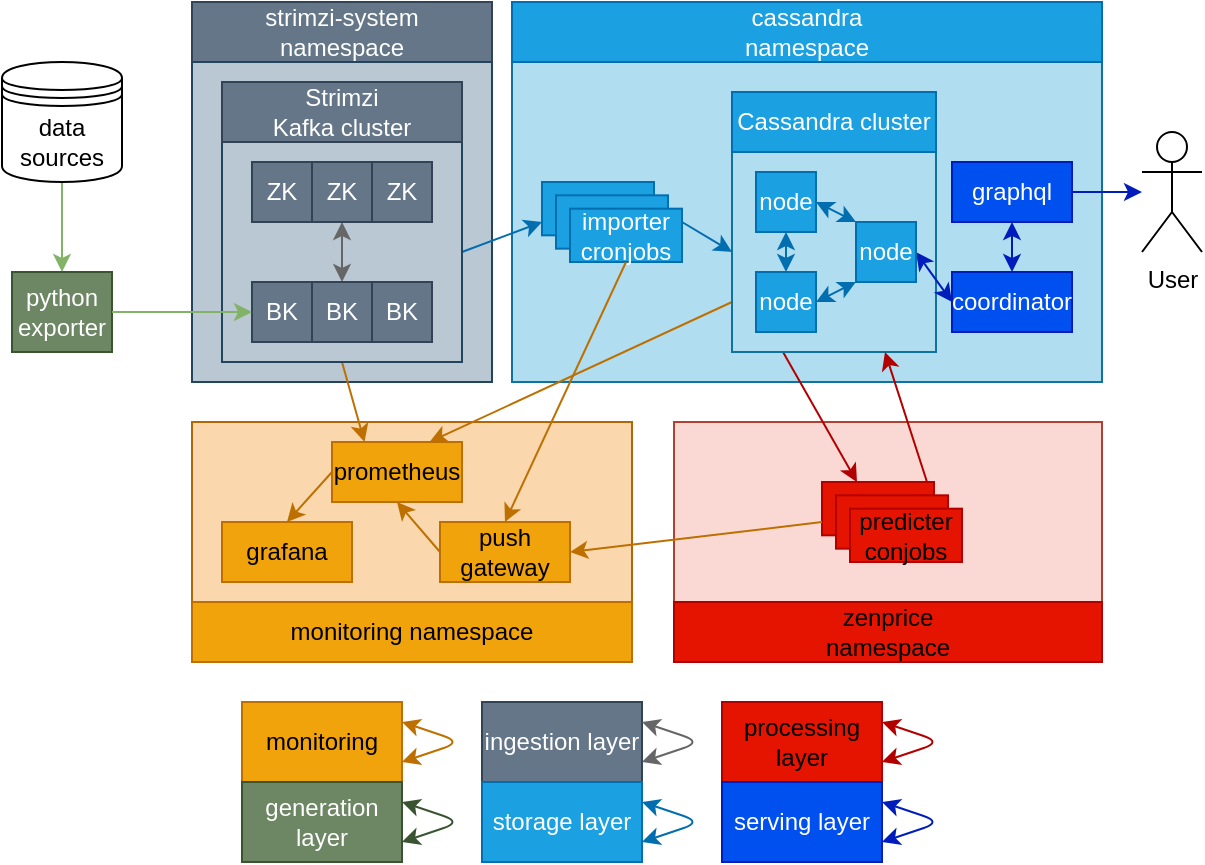<mxfile>
    <diagram id="gX_J5XxMBJwwwniOG3Np" name="Page-1">
        <mxGraphModel dx="2333" dy="990" grid="1" gridSize="10" guides="1" tooltips="1" connect="1" arrows="1" fold="1" page="1" pageScale="1" pageWidth="850" pageHeight="1100" math="0" shadow="0">
            <root>
                <mxCell id="0"/>
                <mxCell id="1" parent="0"/>
                <mxCell id="19" value="" style="rounded=0;whiteSpace=wrap;html=1;fillColor=#b1ddf0;strokeColor=#10739e;" parent="1" vertex="1">
                    <mxGeometry x="-465" y="270" width="295" height="160" as="geometry"/>
                </mxCell>
                <mxCell id="18" value="" style="rounded=0;whiteSpace=wrap;html=1;fillColor=#fad9d5;strokeColor=#ae4132;" parent="1" vertex="1">
                    <mxGeometry x="-384" y="450" width="214" height="90" as="geometry"/>
                </mxCell>
                <mxCell id="109" value="" style="rounded=0;whiteSpace=wrap;html=1;fillColor=#fad7ac;strokeColor=#b46504;" parent="1" vertex="1">
                    <mxGeometry x="-625" y="450" width="220" height="90" as="geometry"/>
                </mxCell>
                <mxCell id="16" value="strimzi-system&lt;br&gt;namespace" style="rounded=0;whiteSpace=wrap;html=1;fillColor=#647687;fontColor=#ffffff;strokeColor=#314354;" parent="1" vertex="1">
                    <mxGeometry x="-625" y="240" width="150" height="30" as="geometry"/>
                </mxCell>
                <mxCell id="17" value="&lt;font color=&quot;#000000&quot;&gt;zenprice&lt;br&gt;namespace&lt;/font&gt;" style="rounded=0;whiteSpace=wrap;html=1;fillColor=#e51400;fontColor=#ffffff;strokeColor=#B20000;" parent="1" vertex="1">
                    <mxGeometry x="-384" y="540" width="214" height="30" as="geometry"/>
                </mxCell>
                <mxCell id="20" value="cassandra&lt;br&gt;namespace" style="rounded=0;whiteSpace=wrap;html=1;fillColor=#1ba1e2;fontColor=#ffffff;strokeColor=#006EAF;" parent="1" vertex="1">
                    <mxGeometry x="-465" y="240" width="295" height="30" as="geometry"/>
                </mxCell>
                <mxCell id="69" value="monitoring namespace" style="rounded=0;whiteSpace=wrap;html=1;fillColor=#f0a30a;fontColor=#000000;strokeColor=#BD7000;" parent="1" vertex="1">
                    <mxGeometry x="-625" y="540" width="220" height="30" as="geometry"/>
                </mxCell>
                <mxCell id="186" style="edgeStyle=none;html=1;exitX=0;exitY=0.5;exitDx=0;exitDy=0;entryX=0.5;entryY=0;entryDx=0;entryDy=0;fontColor=#000000;fillColor=#f0a30a;strokeColor=#BD7000;" parent="1" source="75" target="76" edge="1">
                    <mxGeometry relative="1" as="geometry"/>
                </mxCell>
                <mxCell id="75" value="prometheus" style="rounded=0;whiteSpace=wrap;html=1;fillColor=#f0a30a;fontColor=#000000;strokeColor=#BD7000;" parent="1" vertex="1">
                    <mxGeometry x="-555" y="460" width="65" height="30" as="geometry"/>
                </mxCell>
                <mxCell id="76" value="grafana" style="rounded=0;whiteSpace=wrap;html=1;fillColor=#f0a30a;fontColor=#000000;strokeColor=#BD7000;" parent="1" vertex="1">
                    <mxGeometry x="-610" y="500" width="65" height="30" as="geometry"/>
                </mxCell>
                <mxCell id="177" style="edgeStyle=none;html=1;exitX=0;exitY=0.5;exitDx=0;exitDy=0;entryX=0.5;entryY=1;entryDx=0;entryDy=0;fontColor=#000000;fillColor=#f0a30a;strokeColor=#BD7000;" parent="1" source="91" target="75" edge="1">
                    <mxGeometry relative="1" as="geometry"/>
                </mxCell>
                <mxCell id="91" value="push&lt;br&gt;gateway" style="rounded=0;whiteSpace=wrap;html=1;fillColor=#f0a30a;fontColor=#000000;strokeColor=#BD7000;" parent="1" vertex="1">
                    <mxGeometry x="-501" y="500" width="65" height="30" as="geometry"/>
                </mxCell>
                <mxCell id="151" style="edgeStyle=none;html=1;exitX=0.5;exitY=1;exitDx=0;exitDy=0;fillColor=#d5e8d4;strokeColor=#82b366;gradientColor=#97d077;" parent="1" source="100" target="101" edge="1">
                    <mxGeometry relative="1" as="geometry"/>
                </mxCell>
                <mxCell id="100" value="data sources" style="shape=datastore;whiteSpace=wrap;html=1;" parent="1" vertex="1">
                    <mxGeometry x="-720" y="270" width="60" height="60" as="geometry"/>
                </mxCell>
                <mxCell id="101" value="python exporter" style="rounded=0;whiteSpace=wrap;html=1;fillColor=#6d8764;fontColor=#ffffff;strokeColor=#3A5431;" parent="1" vertex="1">
                    <mxGeometry x="-715" y="375" width="50" height="40" as="geometry"/>
                </mxCell>
                <mxCell id="127" value="User" style="shape=umlActor;verticalLabelPosition=bottom;verticalAlign=top;html=1;outlineConnect=0;" parent="1" vertex="1">
                    <mxGeometry x="-150" y="305" width="30" height="60" as="geometry"/>
                </mxCell>
                <mxCell id="180" style="edgeStyle=none;html=1;exitX=0.25;exitY=1;exitDx=0;exitDy=0;entryX=0.25;entryY=0;entryDx=0;entryDy=0;fontColor=#000000;fillColor=#e51400;strokeColor=#B20000;" parent="1" source="59" target="150" edge="1">
                    <mxGeometry relative="1" as="geometry"/>
                </mxCell>
                <mxCell id="187" style="edgeStyle=none;html=1;exitX=0;exitY=0.75;exitDx=0;exitDy=0;entryX=0.75;entryY=0;entryDx=0;entryDy=0;fontColor=#000000;fillColor=#f0a30a;strokeColor=#BD7000;" parent="1" source="59" target="75" edge="1">
                    <mxGeometry relative="1" as="geometry"/>
                </mxCell>
                <mxCell id="59" value="" style="rounded=0;whiteSpace=wrap;html=1;fillColor=#b1ddf0;strokeColor=#10739e;" parent="1" vertex="1">
                    <mxGeometry x="-355" y="315" width="102" height="100" as="geometry"/>
                </mxCell>
                <mxCell id="154" style="edgeStyle=none;html=1;exitX=1;exitY=0.5;exitDx=0;exitDy=0;entryX=0;entryY=1;entryDx=0;entryDy=0;startArrow=classic;startFill=1;fillColor=#1ba1e2;strokeColor=#006EAF;" parent="1" source="141" target="147" edge="1">
                    <mxGeometry relative="1" as="geometry"/>
                </mxCell>
                <mxCell id="141" value="node" style="rounded=0;whiteSpace=wrap;html=1;fillColor=#1ba1e2;fontColor=#ffffff;strokeColor=#006EAF;" parent="1" vertex="1">
                    <mxGeometry x="-343" y="375" width="30" height="30" as="geometry"/>
                </mxCell>
                <mxCell id="60" value="Cassandra cluster" style="rounded=0;whiteSpace=wrap;html=1;fillColor=#1ba1e2;fontColor=#ffffff;strokeColor=#006EAF;" parent="1" vertex="1">
                    <mxGeometry x="-355" y="285" width="102" height="30" as="geometry"/>
                </mxCell>
                <mxCell id="152" style="edgeStyle=none;html=1;exitX=0.5;exitY=1;exitDx=0;exitDy=0;entryX=0.5;entryY=0;entryDx=0;entryDy=0;startArrow=classic;startFill=1;fillColor=#1ba1e2;strokeColor=#006EAF;" parent="1" source="146" target="141" edge="1">
                    <mxGeometry relative="1" as="geometry"/>
                </mxCell>
                <mxCell id="153" style="edgeStyle=none;html=1;exitX=1;exitY=0.5;exitDx=0;exitDy=0;entryX=0;entryY=0;entryDx=0;entryDy=0;startArrow=classic;startFill=1;fillColor=#1ba1e2;strokeColor=#006EAF;" parent="1" source="146" target="147" edge="1">
                    <mxGeometry relative="1" as="geometry"/>
                </mxCell>
                <mxCell id="146" value="node" style="rounded=0;whiteSpace=wrap;html=1;fillColor=#1ba1e2;fontColor=#ffffff;strokeColor=#006EAF;" parent="1" vertex="1">
                    <mxGeometry x="-343" y="325" width="30" height="30" as="geometry"/>
                </mxCell>
                <mxCell id="155" style="edgeStyle=none;html=1;exitX=1;exitY=0.5;exitDx=0;exitDy=0;entryX=0;entryY=0.5;entryDx=0;entryDy=0;startArrow=classic;startFill=1;fillColor=#0050ef;strokeColor=#001DBC;" parent="1" source="147" target="63" edge="1">
                    <mxGeometry relative="1" as="geometry"/>
                </mxCell>
                <mxCell id="147" value="node" style="rounded=0;whiteSpace=wrap;html=1;fillColor=#1ba1e2;fontColor=#ffffff;strokeColor=#006EAF;" parent="1" vertex="1">
                    <mxGeometry x="-293" y="350" width="30" height="30" as="geometry"/>
                </mxCell>
                <mxCell id="156" style="edgeStyle=none;html=1;exitX=0.5;exitY=0;exitDx=0;exitDy=0;entryX=0.5;entryY=1;entryDx=0;entryDy=0;startArrow=classic;startFill=1;fillColor=#0050ef;strokeColor=#001DBC;" parent="1" source="63" target="64" edge="1">
                    <mxGeometry relative="1" as="geometry"/>
                </mxCell>
                <mxCell id="63" value="coordinator" style="rounded=0;whiteSpace=wrap;html=1;fillColor=#0050ef;strokeColor=#001DBC;fontColor=#ffffff;" parent="1" vertex="1">
                    <mxGeometry x="-245" y="375" width="60" height="30" as="geometry"/>
                </mxCell>
                <mxCell id="185" style="edgeStyle=none;html=1;exitX=1;exitY=0.5;exitDx=0;exitDy=0;fontColor=#000000;fillColor=#1ba1e2;strokeColor=#006EAF;" parent="1" source="149" edge="1">
                    <mxGeometry relative="1" as="geometry">
                        <mxPoint x="-355" y="365" as="targetPoint"/>
                    </mxGeometry>
                </mxCell>
                <mxCell id="149" value="" style="group;movable=1;resizable=1;rotatable=1;deletable=1;editable=1;connectable=1;fillColor=none;" parent="1" vertex="1" connectable="0">
                    <mxGeometry x="-450" y="330" width="70" height="40" as="geometry"/>
                </mxCell>
                <mxCell id="143" value="" style="rounded=0;whiteSpace=wrap;html=1;fillColor=#1ba1e2;strokeColor=#006EAF;container=0;movable=1;resizable=1;rotatable=1;deletable=1;editable=1;connectable=1;fontColor=#ffffff;" parent="149" vertex="1">
                    <mxGeometry width="56" height="26.667" as="geometry"/>
                </mxCell>
                <mxCell id="144" value="" style="rounded=0;whiteSpace=wrap;html=1;fillColor=#1ba1e2;strokeColor=#006EAF;container=0;movable=1;resizable=1;rotatable=1;deletable=1;editable=1;connectable=1;fontColor=#ffffff;" parent="149" vertex="1">
                    <mxGeometry x="7" y="6.667" width="56" height="26.667" as="geometry"/>
                </mxCell>
                <mxCell id="145" value="importer&lt;br&gt;cronjobs" style="rounded=0;whiteSpace=wrap;html=1;fillColor=#1ba1e2;strokeColor=#006EAF;container=0;movable=1;resizable=1;rotatable=1;deletable=1;editable=1;connectable=1;fontColor=#ffffff;" parent="149" vertex="1">
                    <mxGeometry x="14" y="13.333" width="56" height="26.667" as="geometry"/>
                </mxCell>
                <mxCell id="181" style="edgeStyle=none;html=1;exitX=0.75;exitY=0;exitDx=0;exitDy=0;entryX=0.75;entryY=1;entryDx=0;entryDy=0;fontColor=#000000;fillColor=#e51400;strokeColor=#B20000;" parent="1" source="150" target="59" edge="1">
                    <mxGeometry relative="1" as="geometry"/>
                </mxCell>
                <mxCell id="150" value="" style="group;movable=1;resizable=1;rotatable=1;deletable=1;editable=1;connectable=1;fillColor=none;" parent="1" vertex="1" connectable="0">
                    <mxGeometry x="-310" y="480" width="70" height="40.0" as="geometry"/>
                </mxCell>
                <mxCell id="32" value="" style="rounded=0;whiteSpace=wrap;html=1;fillColor=#e51400;fontColor=#ffffff;strokeColor=#B20000;container=0;movable=1;resizable=1;rotatable=1;deletable=1;editable=1;connectable=1;" parent="150" vertex="1">
                    <mxGeometry width="56" height="26.667" as="geometry"/>
                </mxCell>
                <mxCell id="34" value="" style="rounded=0;whiteSpace=wrap;html=1;fillColor=#e51400;fontColor=#ffffff;strokeColor=#B20000;container=0;movable=1;resizable=1;rotatable=1;deletable=1;editable=1;connectable=1;" parent="150" vertex="1">
                    <mxGeometry x="7" y="6.667" width="56" height="26.667" as="geometry"/>
                </mxCell>
                <mxCell id="35" value="&lt;font color=&quot;#000000&quot;&gt;predicter&lt;br&gt;conjobs&lt;/font&gt;" style="rounded=0;whiteSpace=wrap;html=1;fillColor=#e51400;fontColor=#ffffff;strokeColor=#B20000;container=0;movable=1;resizable=1;rotatable=1;deletable=1;editable=1;connectable=1;" parent="150" vertex="1">
                    <mxGeometry x="14" y="13.333" width="56" height="26.667" as="geometry"/>
                </mxCell>
                <mxCell id="173" style="edgeStyle=none;html=1;exitX=1;exitY=0.5;exitDx=0;exitDy=0;fontColor=#000000;fillColor=#0050ef;strokeColor=#001DBC;" parent="1" source="64" target="127" edge="1">
                    <mxGeometry relative="1" as="geometry"/>
                </mxCell>
                <mxCell id="64" value="graphql" style="rounded=0;whiteSpace=wrap;html=1;fillColor=#0050ef;fontColor=#ffffff;strokeColor=#001DBC;" parent="1" vertex="1">
                    <mxGeometry x="-245" y="320" width="60" height="30" as="geometry"/>
                </mxCell>
                <mxCell id="111" value="monitoring" style="rounded=0;whiteSpace=wrap;html=1;fillColor=#f0a30a;fontColor=#000000;strokeColor=#BD7000;container=0;" parent="1" vertex="1">
                    <mxGeometry x="-600" y="590" width="80" height="40" as="geometry"/>
                </mxCell>
                <mxCell id="113" value="generation layer" style="rounded=0;whiteSpace=wrap;html=1;fillColor=#6d8764;strokeColor=#3A5431;fontColor=#ffffff;container=0;" parent="1" vertex="1">
                    <mxGeometry x="-600" y="630" width="80" height="40" as="geometry"/>
                </mxCell>
                <mxCell id="119" value="&lt;font color=&quot;#000000&quot;&gt;processing layer&lt;/font&gt;" style="rounded=0;whiteSpace=wrap;html=1;fillColor=#e51400;strokeColor=#B20000;fontColor=#ffffff;container=0;" parent="1" vertex="1">
                    <mxGeometry x="-360" y="590" width="80" height="40" as="geometry"/>
                </mxCell>
                <mxCell id="121" value="ingestion layer" style="rounded=0;whiteSpace=wrap;html=1;fillColor=#647687;strokeColor=#314354;fontColor=#ffffff;container=0;" parent="1" vertex="1">
                    <mxGeometry x="-480" y="590" width="80" height="40" as="geometry"/>
                </mxCell>
                <mxCell id="123" value="storage layer" style="rounded=0;whiteSpace=wrap;html=1;fillColor=#1ba1e2;strokeColor=#006EAF;fontColor=#ffffff;container=0;" parent="1" vertex="1">
                    <mxGeometry x="-480" y="630" width="80" height="40" as="geometry"/>
                </mxCell>
                <mxCell id="125" value="serving layer" style="rounded=0;whiteSpace=wrap;html=1;fillColor=#0050ef;strokeColor=#001DBC;fontColor=#ffffff;container=0;" parent="1" vertex="1">
                    <mxGeometry x="-360" y="630" width="80" height="40" as="geometry"/>
                </mxCell>
                <mxCell id="15" value="" style="rounded=0;whiteSpace=wrap;html=1;fillColor=#bac8d3;strokeColor=#23445d;" parent="1" vertex="1">
                    <mxGeometry x="-625" y="270" width="150" height="160" as="geometry"/>
                </mxCell>
                <mxCell id="174" style="edgeStyle=none;html=1;exitX=0.5;exitY=1;exitDx=0;exitDy=0;entryX=0.25;entryY=0;entryDx=0;entryDy=0;fontColor=#000000;fillColor=#f0a30a;strokeColor=#BD7000;" parent="1" source="5" target="75" edge="1">
                    <mxGeometry relative="1" as="geometry"/>
                </mxCell>
                <mxCell id="184" style="edgeStyle=none;html=1;exitX=1;exitY=0.5;exitDx=0;exitDy=0;entryX=0;entryY=0.75;entryDx=0;entryDy=0;fontColor=#000000;fillColor=#1ba1e2;strokeColor=#006EAF;" parent="1" source="5" target="143" edge="1">
                    <mxGeometry relative="1" as="geometry"/>
                </mxCell>
                <mxCell id="5" value="" style="rounded=0;whiteSpace=wrap;html=1;fillColor=#bac8d3;strokeColor=#23445d;" parent="1" vertex="1">
                    <mxGeometry x="-610" y="310" width="120" height="110" as="geometry"/>
                </mxCell>
                <mxCell id="2" value="BK" style="rounded=0;whiteSpace=wrap;html=1;fillColor=#647687;fontColor=#ffffff;strokeColor=#314354;" parent="1" vertex="1">
                    <mxGeometry x="-595" y="380" width="30" height="30" as="geometry"/>
                </mxCell>
                <mxCell id="108" style="edgeStyle=none;html=1;exitX=0.5;exitY=0;exitDx=0;exitDy=0;entryX=0.5;entryY=1;entryDx=0;entryDy=0;startArrow=classic;startFill=1;fillColor=#f5f5f5;strokeColor=#666666;" parent="1" source="9" target="12" edge="1">
                    <mxGeometry relative="1" as="geometry"/>
                </mxCell>
                <mxCell id="9" value="BK" style="rounded=0;whiteSpace=wrap;html=1;fillColor=#647687;fontColor=#ffffff;strokeColor=#314354;" parent="1" vertex="1">
                    <mxGeometry x="-565" y="380" width="30" height="30" as="geometry"/>
                </mxCell>
                <mxCell id="10" value="BK" style="rounded=0;whiteSpace=wrap;html=1;fillColor=#647687;fontColor=#ffffff;strokeColor=#314354;" parent="1" vertex="1">
                    <mxGeometry x="-535" y="380" width="30" height="30" as="geometry"/>
                </mxCell>
                <mxCell id="11" value="ZK" style="rounded=0;whiteSpace=wrap;html=1;fillColor=#647687;fontColor=#ffffff;strokeColor=#314354;" parent="1" vertex="1">
                    <mxGeometry x="-595" y="320" width="30" height="30" as="geometry"/>
                </mxCell>
                <mxCell id="12" value="ZK" style="rounded=0;whiteSpace=wrap;html=1;fillColor=#647687;fontColor=#ffffff;strokeColor=#314354;" parent="1" vertex="1">
                    <mxGeometry x="-565" y="320" width="30" height="30" as="geometry"/>
                </mxCell>
                <mxCell id="13" value="ZK" style="rounded=0;whiteSpace=wrap;html=1;fillColor=#647687;fontColor=#ffffff;strokeColor=#314354;" parent="1" vertex="1">
                    <mxGeometry x="-535" y="320" width="30" height="30" as="geometry"/>
                </mxCell>
                <mxCell id="14" value="Strimzi&lt;br&gt;Kafka cluster" style="rounded=0;whiteSpace=wrap;html=1;fillColor=#647687;fontColor=#ffffff;strokeColor=#314354;" parent="1" vertex="1">
                    <mxGeometry x="-610" y="280" width="120" height="30" as="geometry"/>
                </mxCell>
                <mxCell id="178" style="edgeStyle=none;html=1;exitX=0.5;exitY=1;exitDx=0;exitDy=0;entryX=0.5;entryY=0;entryDx=0;entryDy=0;fontColor=#000000;fillColor=#f0a30a;strokeColor=#BD7000;" parent="1" source="145" target="91" edge="1">
                    <mxGeometry relative="1" as="geometry"/>
                </mxCell>
                <mxCell id="179" style="edgeStyle=none;html=1;exitX=0;exitY=0.75;exitDx=0;exitDy=0;entryX=1;entryY=0.5;entryDx=0;entryDy=0;fontColor=#000000;fillColor=#f0a30a;strokeColor=#BD7000;" parent="1" source="32" target="91" edge="1">
                    <mxGeometry relative="1" as="geometry"/>
                </mxCell>
                <mxCell id="103" style="edgeStyle=none;html=1;exitX=1;exitY=0.5;exitDx=0;exitDy=0;entryX=0;entryY=0.5;entryDx=0;entryDy=0;fillColor=#d5e8d4;strokeColor=#82b366;gradientColor=#97d077;" parent="1" source="101" target="2" edge="1">
                    <mxGeometry relative="1" as="geometry"/>
                </mxCell>
                <mxCell id="188" value="" style="endArrow=classic;startArrow=classic;html=1;fontColor=#000000;fillColor=#f0a30a;strokeColor=#BD7000;" parent="1" edge="1">
                    <mxGeometry width="50" height="50" relative="1" as="geometry">
                        <mxPoint x="-520" y="620" as="sourcePoint"/>
                        <mxPoint x="-520" y="600" as="targetPoint"/>
                        <Array as="points">
                            <mxPoint x="-490" y="610"/>
                        </Array>
                    </mxGeometry>
                </mxCell>
                <mxCell id="189" value="" style="endArrow=classic;startArrow=classic;html=1;fontColor=#000000;fillColor=#6d8764;strokeColor=#3A5431;" parent="1" edge="1">
                    <mxGeometry width="50" height="50" relative="1" as="geometry">
                        <mxPoint x="-520" y="660" as="sourcePoint"/>
                        <mxPoint x="-520" y="640" as="targetPoint"/>
                        <Array as="points">
                            <mxPoint x="-490" y="650"/>
                        </Array>
                    </mxGeometry>
                </mxCell>
                <mxCell id="190" value="" style="endArrow=classic;startArrow=classic;html=1;fontColor=#000000;fillColor=#1ba1e2;strokeColor=#006EAF;" parent="1" edge="1">
                    <mxGeometry width="50" height="50" relative="1" as="geometry">
                        <mxPoint x="-400" y="660" as="sourcePoint"/>
                        <mxPoint x="-400" y="640" as="targetPoint"/>
                        <Array as="points">
                            <mxPoint x="-370" y="650"/>
                        </Array>
                    </mxGeometry>
                </mxCell>
                <mxCell id="191" value="" style="endArrow=classic;startArrow=classic;html=1;fontColor=#000000;fillColor=#0050ef;strokeColor=#001DBC;" parent="1" edge="1">
                    <mxGeometry width="50" height="50" relative="1" as="geometry">
                        <mxPoint x="-280" y="660" as="sourcePoint"/>
                        <mxPoint x="-280" y="640" as="targetPoint"/>
                        <Array as="points">
                            <mxPoint x="-250" y="650"/>
                        </Array>
                    </mxGeometry>
                </mxCell>
                <mxCell id="192" value="" style="endArrow=classic;startArrow=classic;html=1;fontColor=#000000;fillColor=#e51400;strokeColor=#B20000;" parent="1" edge="1">
                    <mxGeometry width="50" height="50" relative="1" as="geometry">
                        <mxPoint x="-280" y="620" as="sourcePoint"/>
                        <mxPoint x="-280" y="600" as="targetPoint"/>
                        <Array as="points">
                            <mxPoint x="-250" y="610"/>
                        </Array>
                    </mxGeometry>
                </mxCell>
                <mxCell id="193" value="" style="endArrow=classic;startArrow=classic;html=1;fontColor=#000000;fillColor=#f5f5f5;strokeColor=#666666;gradientColor=#b3b3b3;" parent="1" edge="1">
                    <mxGeometry width="50" height="50" relative="1" as="geometry">
                        <mxPoint x="-400" y="620" as="sourcePoint"/>
                        <mxPoint x="-400" y="600" as="targetPoint"/>
                        <Array as="points">
                            <mxPoint x="-370" y="610"/>
                        </Array>
                    </mxGeometry>
                </mxCell>
            </root>
        </mxGraphModel>
    </diagram>
</mxfile>